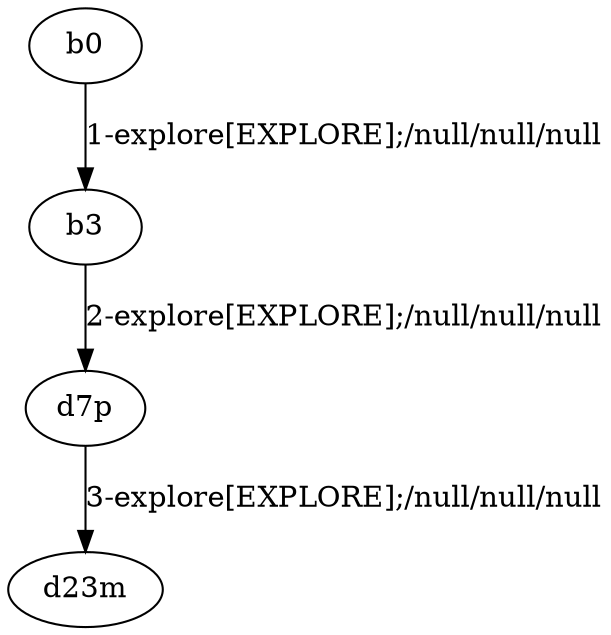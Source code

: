 # Total number of goals covered by this test: 2
# d7p --> d23m
# b3 --> d7p

digraph g {
"b0" -> "b3" [label = "1-explore[EXPLORE];/null/null/null"];
"b3" -> "d7p" [label = "2-explore[EXPLORE];/null/null/null"];
"d7p" -> "d23m" [label = "3-explore[EXPLORE];/null/null/null"];
}